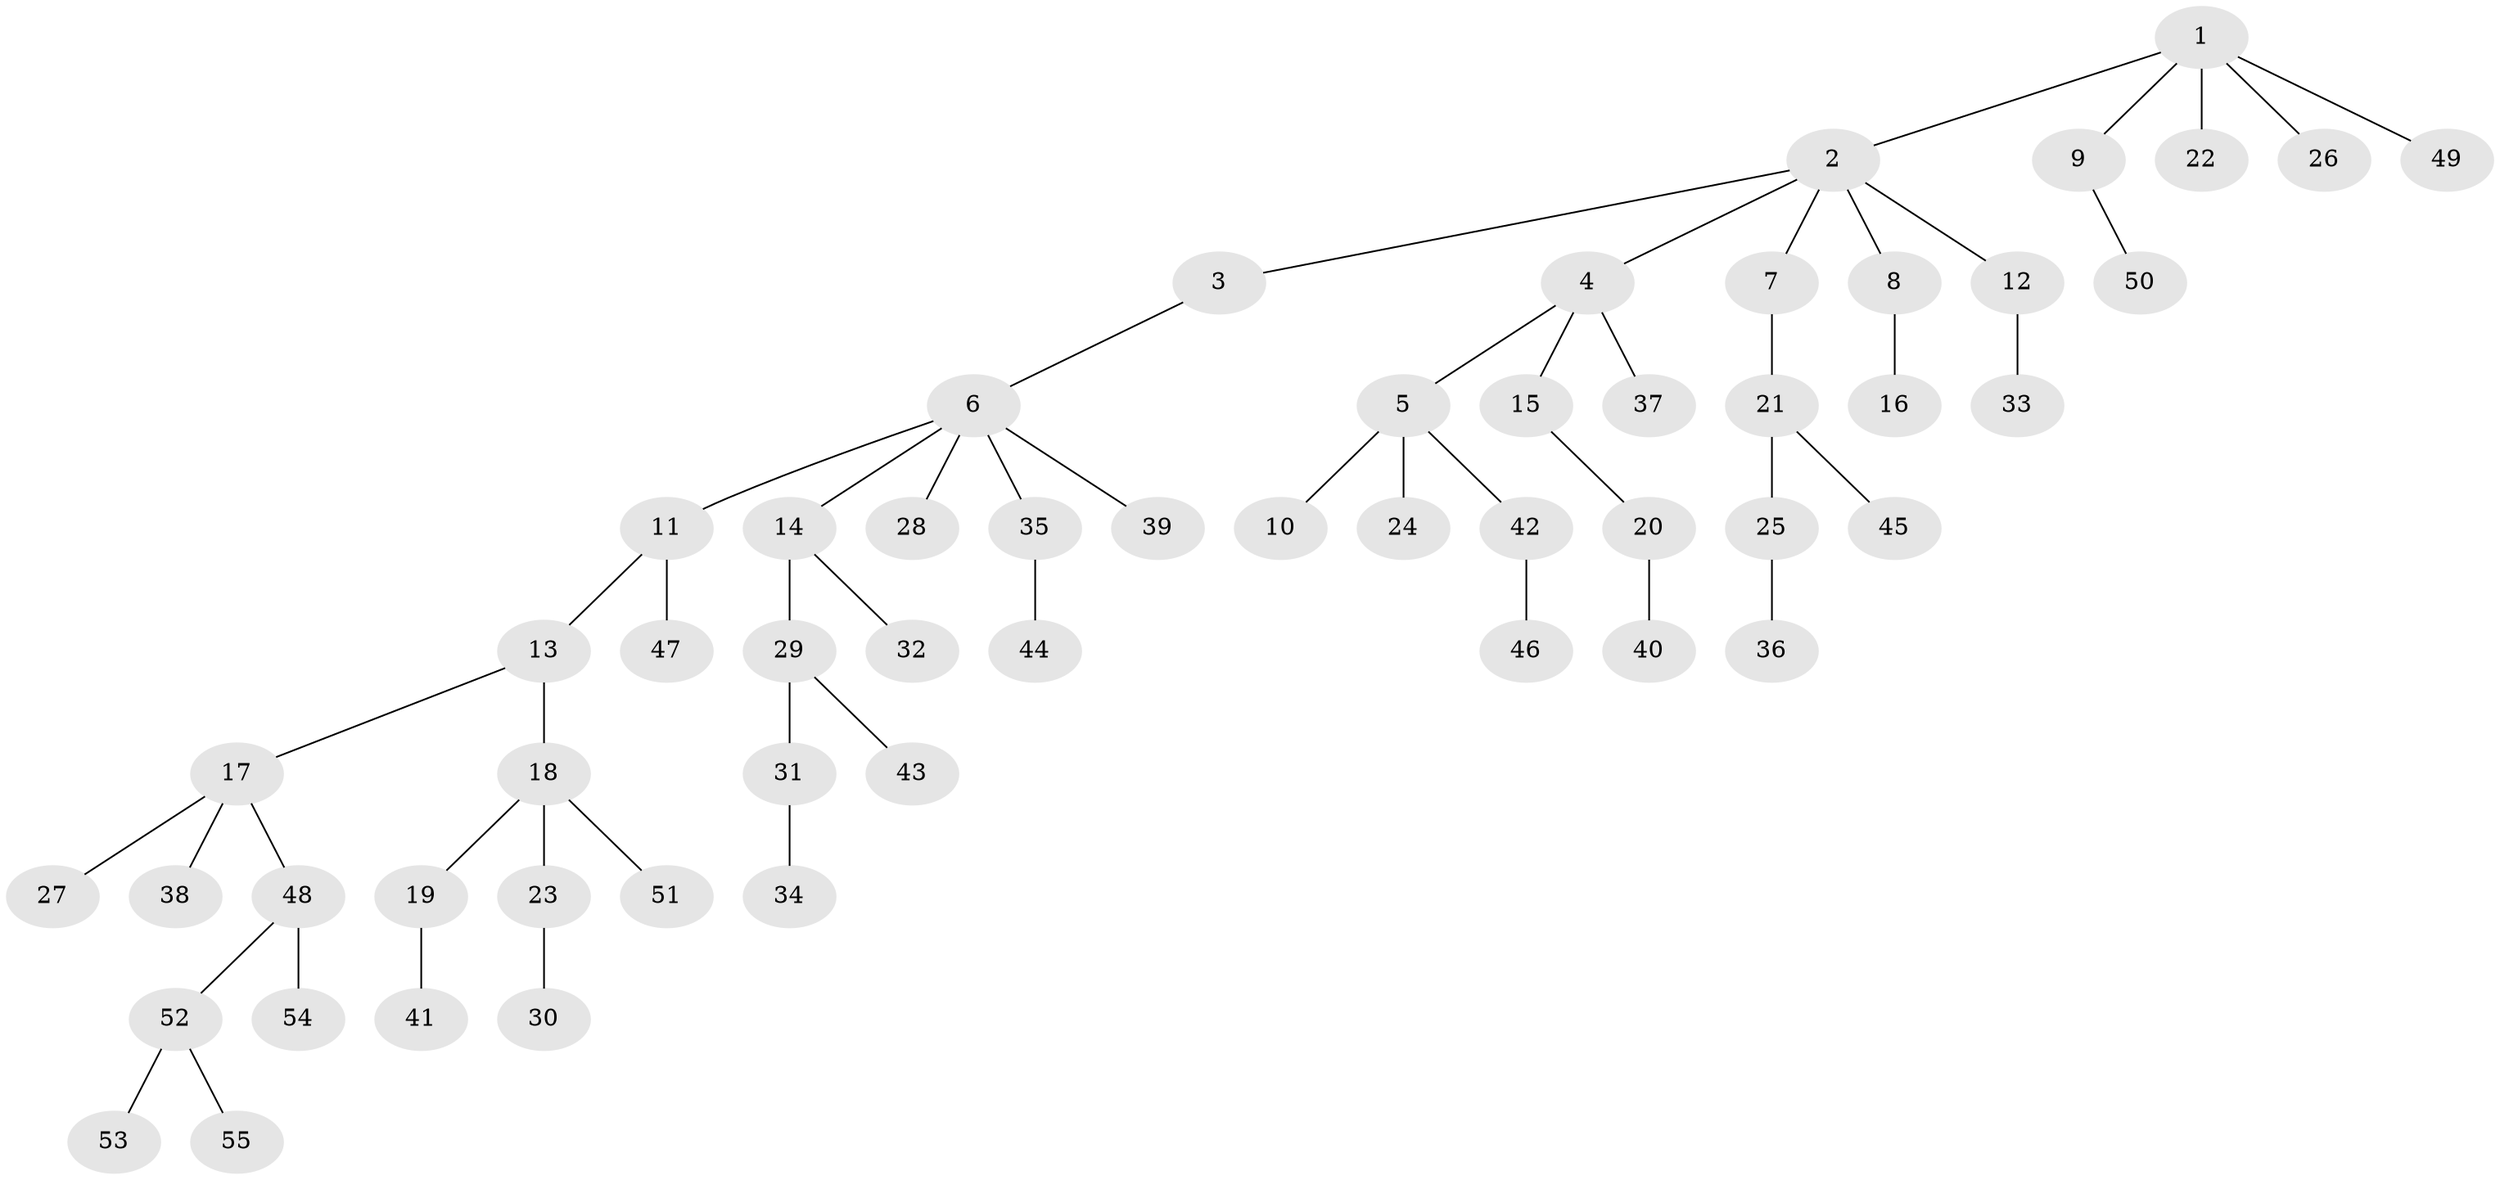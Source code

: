 // Generated by graph-tools (version 1.1) at 2025/02/03/09/25 03:02:31]
// undirected, 55 vertices, 54 edges
graph export_dot {
graph [start="1"]
  node [color=gray90,style=filled];
  1;
  2;
  3;
  4;
  5;
  6;
  7;
  8;
  9;
  10;
  11;
  12;
  13;
  14;
  15;
  16;
  17;
  18;
  19;
  20;
  21;
  22;
  23;
  24;
  25;
  26;
  27;
  28;
  29;
  30;
  31;
  32;
  33;
  34;
  35;
  36;
  37;
  38;
  39;
  40;
  41;
  42;
  43;
  44;
  45;
  46;
  47;
  48;
  49;
  50;
  51;
  52;
  53;
  54;
  55;
  1 -- 2;
  1 -- 9;
  1 -- 22;
  1 -- 26;
  1 -- 49;
  2 -- 3;
  2 -- 4;
  2 -- 7;
  2 -- 8;
  2 -- 12;
  3 -- 6;
  4 -- 5;
  4 -- 15;
  4 -- 37;
  5 -- 10;
  5 -- 24;
  5 -- 42;
  6 -- 11;
  6 -- 14;
  6 -- 28;
  6 -- 35;
  6 -- 39;
  7 -- 21;
  8 -- 16;
  9 -- 50;
  11 -- 13;
  11 -- 47;
  12 -- 33;
  13 -- 17;
  13 -- 18;
  14 -- 29;
  14 -- 32;
  15 -- 20;
  17 -- 27;
  17 -- 38;
  17 -- 48;
  18 -- 19;
  18 -- 23;
  18 -- 51;
  19 -- 41;
  20 -- 40;
  21 -- 25;
  21 -- 45;
  23 -- 30;
  25 -- 36;
  29 -- 31;
  29 -- 43;
  31 -- 34;
  35 -- 44;
  42 -- 46;
  48 -- 52;
  48 -- 54;
  52 -- 53;
  52 -- 55;
}
